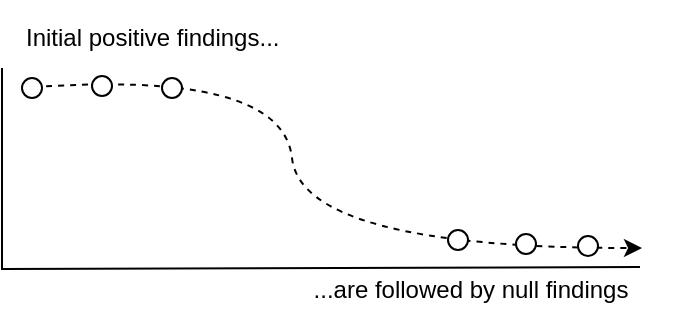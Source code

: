 <mxfile version="18.1.2" type="device"><diagram id="C5RBs43oDa-KdzZeNtuy" name="Page-1"><mxGraphModel dx="460" dy="244" grid="1" gridSize="10" guides="1" tooltips="1" connect="1" arrows="1" fold="1" page="1" pageScale="1" pageWidth="827" pageHeight="1169" math="0" shadow="0"><root><mxCell id="WIyWlLk6GJQsqaUBKTNV-0"/><mxCell id="WIyWlLk6GJQsqaUBKTNV-1" parent="WIyWlLk6GJQsqaUBKTNV-0"/><mxCell id="xG3vcj2bWb8MqB4tGkgO-23" value="" style="endArrow=none;html=1;rounded=0;" edge="1" parent="WIyWlLk6GJQsqaUBKTNV-1"><mxGeometry width="50" height="50" relative="1" as="geometry"><mxPoint x="190" y="190.5" as="sourcePoint"/><mxPoint x="509" y="189.5" as="targetPoint"/></mxGeometry></mxCell><mxCell id="xG3vcj2bWb8MqB4tGkgO-2" value="" style="curved=1;endArrow=classic;html=1;rounded=0;dashed=1;" edge="1" parent="WIyWlLk6GJQsqaUBKTNV-1"><mxGeometry width="50" height="50" relative="1" as="geometry"><mxPoint x="200" y="100" as="sourcePoint"/><mxPoint x="510" y="180" as="targetPoint"/><Array as="points"><mxPoint x="330" y="90"/><mxPoint x="340" y="180"/></Array></mxGeometry></mxCell><mxCell id="xG3vcj2bWb8MqB4tGkgO-3" value="&lt;p&gt;Initial positive findings...&lt;/p&gt;" style="text;html=1;strokeColor=none;fillColor=none;align=left;verticalAlign=middle;whiteSpace=wrap;rounded=0;" vertex="1" parent="WIyWlLk6GJQsqaUBKTNV-1"><mxGeometry x="200" y="60" width="130" height="30" as="geometry"/></mxCell><mxCell id="xG3vcj2bWb8MqB4tGkgO-4" value="&lt;p&gt;...are followed by null findings&lt;/p&gt;" style="text;html=1;strokeColor=none;fillColor=none;align=center;verticalAlign=middle;whiteSpace=wrap;rounded=0;" vertex="1" parent="WIyWlLk6GJQsqaUBKTNV-1"><mxGeometry x="323.5" y="186" width="201" height="30" as="geometry"/></mxCell><mxCell id="xG3vcj2bWb8MqB4tGkgO-7" value="" style="ellipse;whiteSpace=wrap;html=1;aspect=fixed;fontFamily=Helvetica;" vertex="1" parent="WIyWlLk6GJQsqaUBKTNV-1"><mxGeometry x="200" y="95" width="10" height="10" as="geometry"/></mxCell><mxCell id="xG3vcj2bWb8MqB4tGkgO-13" value="" style="ellipse;whiteSpace=wrap;html=1;aspect=fixed;fontFamily=Helvetica;" vertex="1" parent="WIyWlLk6GJQsqaUBKTNV-1"><mxGeometry x="413" y="171" width="10" height="10" as="geometry"/></mxCell><mxCell id="xG3vcj2bWb8MqB4tGkgO-16" value="" style="ellipse;whiteSpace=wrap;html=1;aspect=fixed;fontFamily=Helvetica;" vertex="1" parent="WIyWlLk6GJQsqaUBKTNV-1"><mxGeometry x="447" y="173" width="10" height="10" as="geometry"/></mxCell><mxCell id="xG3vcj2bWb8MqB4tGkgO-15" value="" style="ellipse;whiteSpace=wrap;html=1;aspect=fixed;fontFamily=Helvetica;" vertex="1" parent="WIyWlLk6GJQsqaUBKTNV-1"><mxGeometry x="478" y="174" width="10" height="10" as="geometry"/></mxCell><mxCell id="xG3vcj2bWb8MqB4tGkgO-25" value="" style="ellipse;whiteSpace=wrap;html=1;aspect=fixed;fontFamily=Helvetica;" vertex="1" parent="WIyWlLk6GJQsqaUBKTNV-1"><mxGeometry x="235" y="94" width="10" height="10" as="geometry"/></mxCell><mxCell id="xG3vcj2bWb8MqB4tGkgO-26" value="" style="ellipse;whiteSpace=wrap;html=1;aspect=fixed;fontFamily=Helvetica;" vertex="1" parent="WIyWlLk6GJQsqaUBKTNV-1"><mxGeometry x="270" y="95" width="10" height="10" as="geometry"/></mxCell><mxCell id="xG3vcj2bWb8MqB4tGkgO-27" value="" style="endArrow=none;html=1;rounded=0;fontFamily=Helvetica;" edge="1" parent="WIyWlLk6GJQsqaUBKTNV-1"><mxGeometry width="50" height="50" relative="1" as="geometry"><mxPoint x="190" y="191" as="sourcePoint"/><mxPoint x="190" y="90" as="targetPoint"/></mxGeometry></mxCell></root></mxGraphModel></diagram></mxfile>